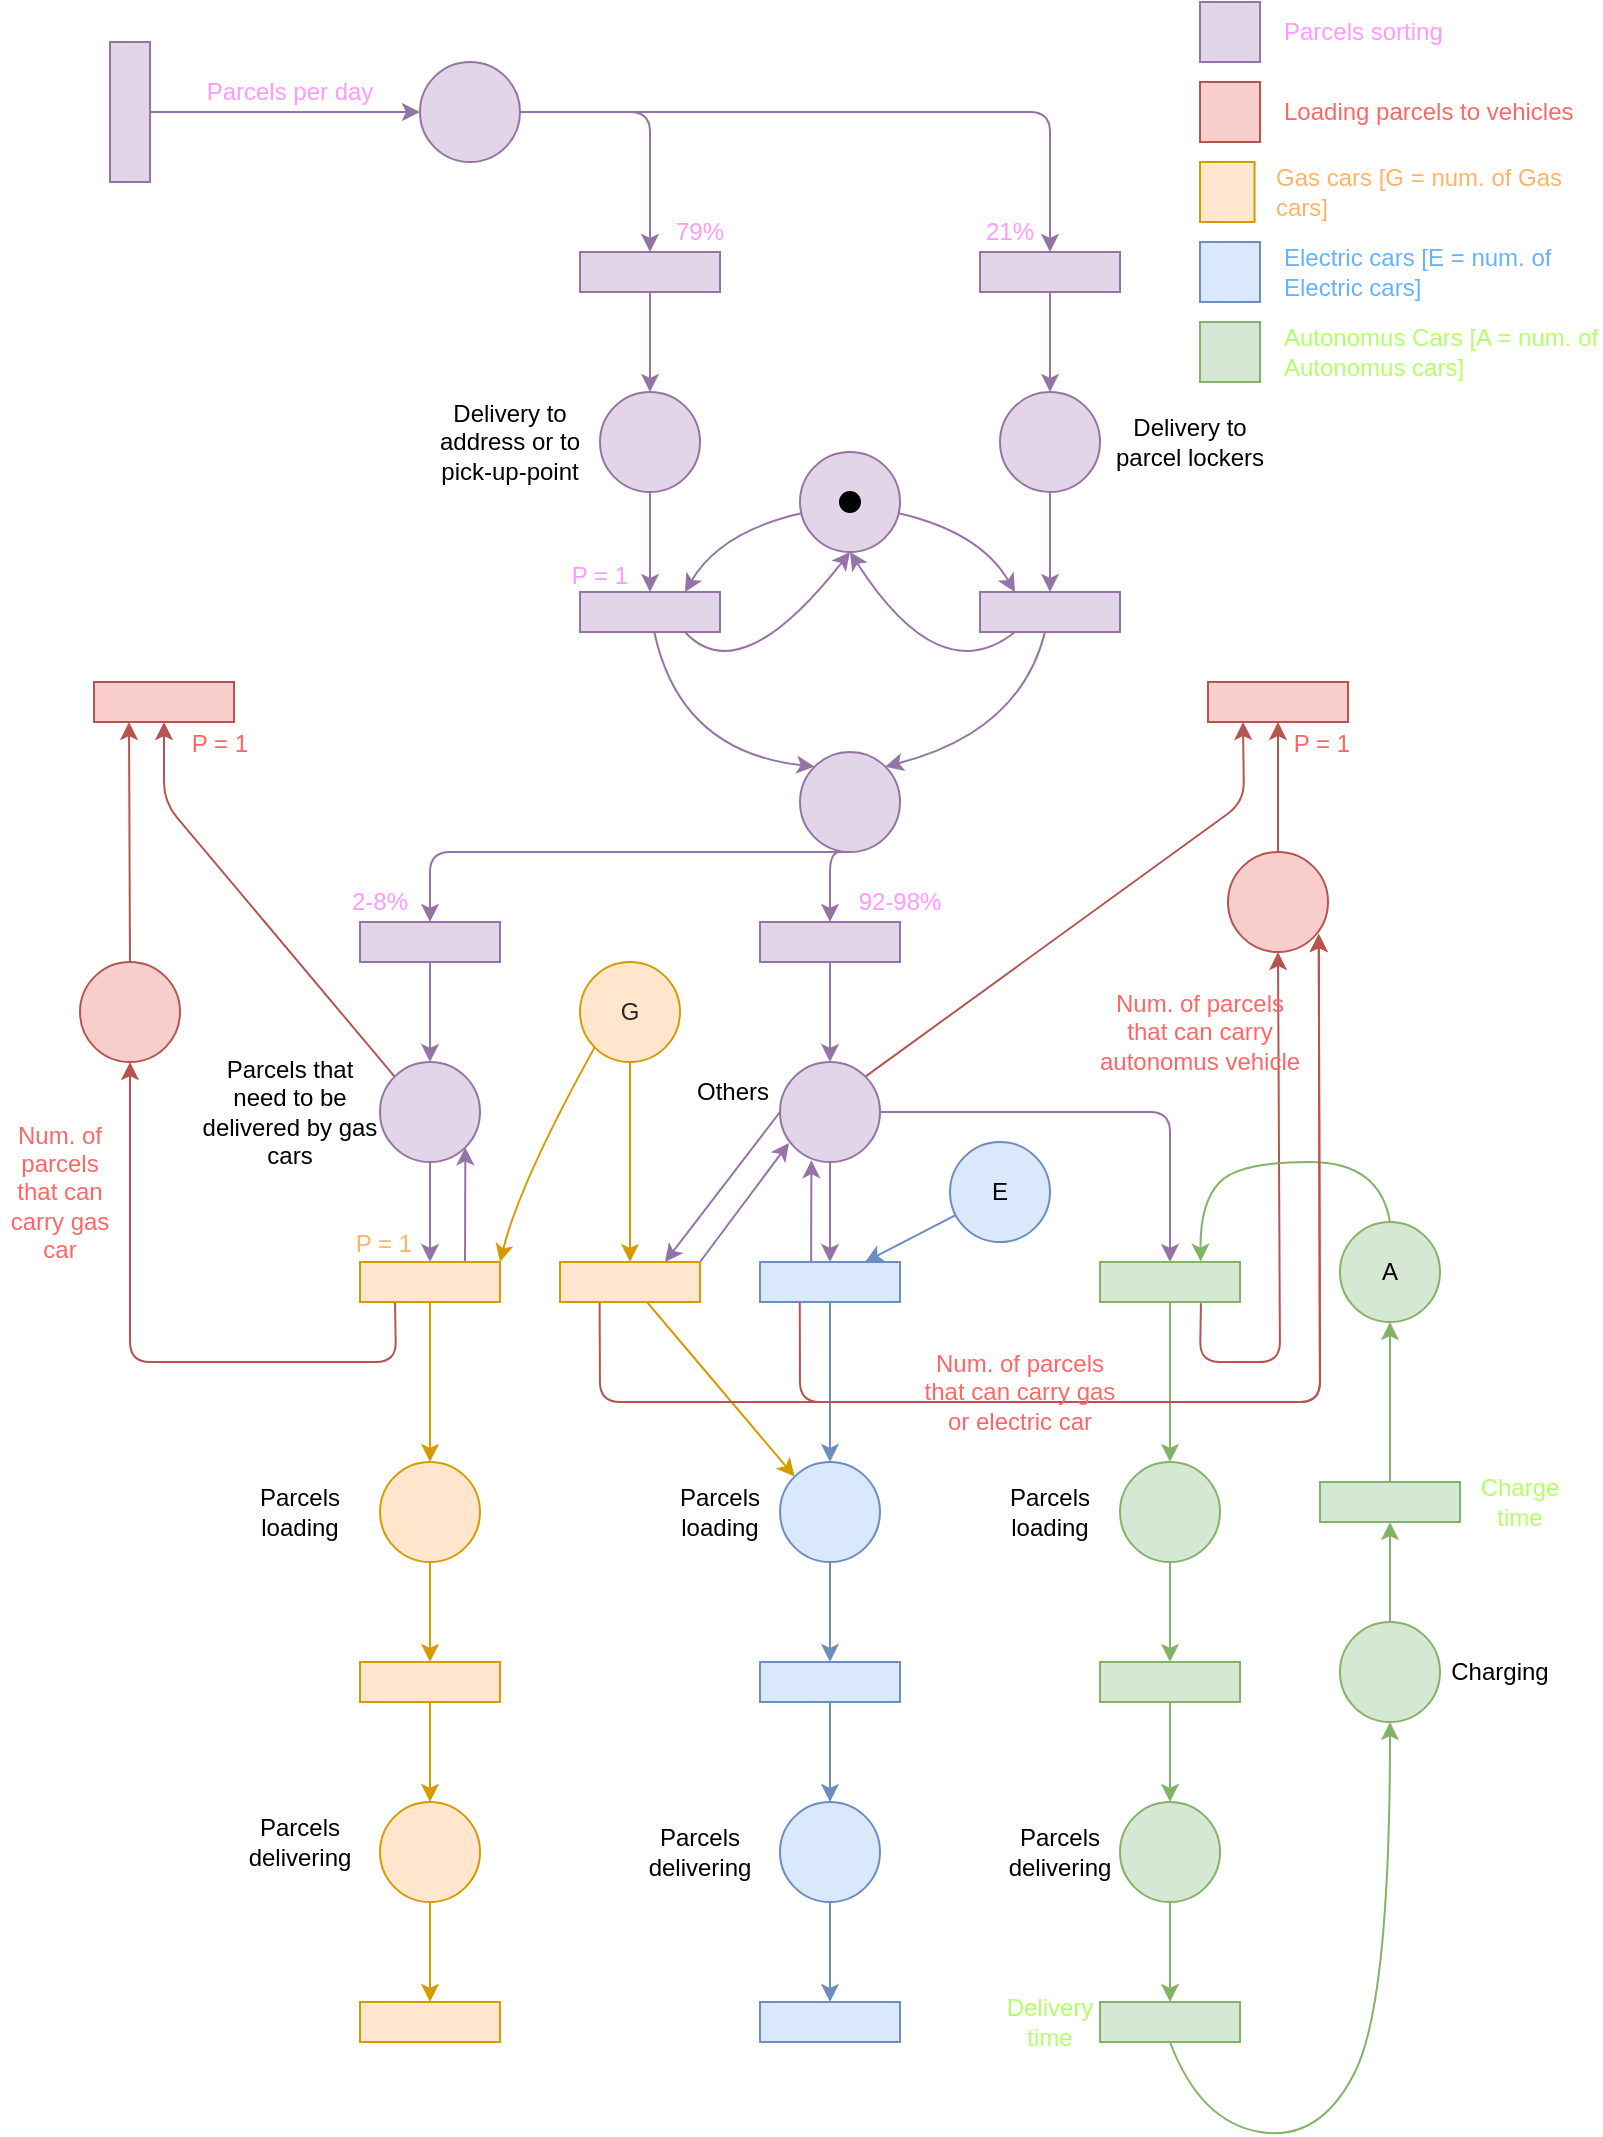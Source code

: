 <mxfile>
    <diagram id="kRcVGqerHsZNZzO8CD4L" name="Page-1">
        <mxGraphModel dx="777" dy="461" grid="1" gridSize="10" guides="1" tooltips="1" connect="1" arrows="1" fold="1" page="1" pageScale="1" pageWidth="827" pageHeight="1169" math="0" shadow="0">
            <root>
                <mxCell id="0"/>
                <mxCell id="1" parent="0"/>
                <mxCell id="9" style="edgeStyle=none;html=1;entryX=0.5;entryY=1;entryDx=0;entryDy=0;strokeColor=#9673a6;fillColor=#e1d5e7;" edge="1" parent="1" source="2" target="5">
                    <mxGeometry relative="1" as="geometry">
                        <Array as="points">
                            <mxPoint x="345" y="75"/>
                        </Array>
                    </mxGeometry>
                </mxCell>
                <mxCell id="10" style="edgeStyle=none;html=1;entryX=0.5;entryY=1;entryDx=0;entryDy=0;strokeColor=#9673a6;fillColor=#e1d5e7;" edge="1" parent="1" source="2" target="6">
                    <mxGeometry relative="1" as="geometry">
                        <Array as="points">
                            <mxPoint x="545" y="75"/>
                        </Array>
                    </mxGeometry>
                </mxCell>
                <mxCell id="2" value="" style="ellipse;whiteSpace=wrap;html=1;aspect=fixed;strokeColor=#9673a6;fillColor=#e1d5e7;" vertex="1" parent="1">
                    <mxGeometry x="230" y="50" width="50" height="50" as="geometry"/>
                </mxCell>
                <mxCell id="4" style="edgeStyle=none;html=1;entryX=0;entryY=0.5;entryDx=0;entryDy=0;strokeColor=#9673a6;fillColor=#e1d5e7;" edge="1" parent="1" source="3" target="2">
                    <mxGeometry relative="1" as="geometry"/>
                </mxCell>
                <mxCell id="3" value="" style="rounded=0;whiteSpace=wrap;html=1;rotation=90;strokeColor=#9673a6;fillColor=#e1d5e7;" vertex="1" parent="1">
                    <mxGeometry x="50" y="65" width="70" height="20" as="geometry"/>
                </mxCell>
                <mxCell id="13" style="edgeStyle=none;html=1;entryX=0.5;entryY=0;entryDx=0;entryDy=0;strokeColor=#9673a6;fillColor=#e1d5e7;" edge="1" parent="1" source="5" target="11">
                    <mxGeometry relative="1" as="geometry"/>
                </mxCell>
                <mxCell id="5" value="" style="rounded=0;whiteSpace=wrap;html=1;rotation=-180;strokeColor=#9673a6;fillColor=#e1d5e7;" vertex="1" parent="1">
                    <mxGeometry x="310" y="145" width="70" height="20" as="geometry"/>
                </mxCell>
                <mxCell id="14" style="edgeStyle=none;html=1;entryX=0.5;entryY=0;entryDx=0;entryDy=0;strokeColor=#9673a6;fillColor=#e1d5e7;" edge="1" parent="1" source="6" target="12">
                    <mxGeometry relative="1" as="geometry"/>
                </mxCell>
                <mxCell id="6" value="" style="rounded=0;whiteSpace=wrap;html=1;rotation=-180;strokeColor=#9673a6;fillColor=#e1d5e7;" vertex="1" parent="1">
                    <mxGeometry x="510" y="145" width="70" height="20" as="geometry"/>
                </mxCell>
                <mxCell id="17" style="edgeStyle=none;html=1;entryX=0.5;entryY=1;entryDx=0;entryDy=0;strokeColor=#9673a6;fillColor=#e1d5e7;" edge="1" parent="1" source="11" target="15">
                    <mxGeometry relative="1" as="geometry"/>
                </mxCell>
                <mxCell id="11" value="" style="ellipse;whiteSpace=wrap;html=1;aspect=fixed;strokeColor=#9673a6;fillColor=#e1d5e7;" vertex="1" parent="1">
                    <mxGeometry x="320" y="215" width="50" height="50" as="geometry"/>
                </mxCell>
                <mxCell id="18" style="edgeStyle=none;html=1;entryX=0.5;entryY=1;entryDx=0;entryDy=0;strokeColor=#9673a6;fillColor=#e1d5e7;" edge="1" parent="1" source="12" target="16">
                    <mxGeometry relative="1" as="geometry"/>
                </mxCell>
                <mxCell id="12" value="" style="ellipse;whiteSpace=wrap;html=1;aspect=fixed;strokeColor=#9673a6;fillColor=#e1d5e7;" vertex="1" parent="1">
                    <mxGeometry x="520" y="215" width="50" height="50" as="geometry"/>
                </mxCell>
                <mxCell id="22" style="edgeStyle=none;html=1;exitX=0.25;exitY=0;exitDx=0;exitDy=0;entryX=0.5;entryY=1;entryDx=0;entryDy=0;strokeColor=#9673a6;curved=1;fillColor=#e1d5e7;" edge="1" parent="1" source="15" target="19">
                    <mxGeometry relative="1" as="geometry">
                        <Array as="points">
                            <mxPoint x="390" y="365"/>
                        </Array>
                    </mxGeometry>
                </mxCell>
                <mxCell id="27" style="edgeStyle=none;html=1;entryX=0;entryY=0;entryDx=0;entryDy=0;strokeColor=#9673a6;curved=1;fillColor=#e1d5e7;" edge="1" parent="1" source="15" target="25">
                    <mxGeometry relative="1" as="geometry">
                        <Array as="points">
                            <mxPoint x="360" y="395"/>
                        </Array>
                    </mxGeometry>
                </mxCell>
                <mxCell id="15" value="" style="rounded=0;whiteSpace=wrap;html=1;rotation=-180;strokeColor=#9673a6;fillColor=#e1d5e7;" vertex="1" parent="1">
                    <mxGeometry x="310" y="315" width="70" height="20" as="geometry"/>
                </mxCell>
                <mxCell id="23" style="edgeStyle=none;html=1;exitX=0.75;exitY=0;exitDx=0;exitDy=0;entryX=0.5;entryY=1;entryDx=0;entryDy=0;strokeColor=#9673a6;curved=1;fillColor=#e1d5e7;" edge="1" parent="1" source="16" target="19">
                    <mxGeometry relative="1" as="geometry">
                        <Array as="points">
                            <mxPoint x="490" y="365"/>
                        </Array>
                    </mxGeometry>
                </mxCell>
                <mxCell id="26" style="edgeStyle=none;html=1;entryX=1;entryY=0;entryDx=0;entryDy=0;strokeColor=#9673a6;curved=1;fillColor=#e1d5e7;" edge="1" parent="1" source="16" target="25">
                    <mxGeometry relative="1" as="geometry">
                        <Array as="points">
                            <mxPoint x="530" y="385"/>
                        </Array>
                    </mxGeometry>
                </mxCell>
                <mxCell id="16" value="" style="rounded=0;whiteSpace=wrap;html=1;rotation=-180;strokeColor=#9673a6;fillColor=#e1d5e7;" vertex="1" parent="1">
                    <mxGeometry x="510" y="315" width="70" height="20" as="geometry"/>
                </mxCell>
                <mxCell id="20" style="edgeStyle=none;html=1;entryX=0.25;entryY=1;entryDx=0;entryDy=0;strokeColor=#9673a6;curved=1;fillColor=#e1d5e7;" edge="1" parent="1" source="19" target="15">
                    <mxGeometry relative="1" as="geometry">
                        <Array as="points">
                            <mxPoint x="380" y="285"/>
                        </Array>
                    </mxGeometry>
                </mxCell>
                <mxCell id="21" style="edgeStyle=none;html=1;entryX=0.75;entryY=1;entryDx=0;entryDy=0;strokeColor=#9673a6;curved=1;fillColor=#e1d5e7;" edge="1" parent="1" source="19" target="16">
                    <mxGeometry relative="1" as="geometry">
                        <Array as="points">
                            <mxPoint x="510" y="285"/>
                        </Array>
                    </mxGeometry>
                </mxCell>
                <mxCell id="19" value="" style="ellipse;whiteSpace=wrap;html=1;aspect=fixed;strokeColor=#9673a6;fillColor=#e1d5e7;" vertex="1" parent="1">
                    <mxGeometry x="420" y="245" width="50" height="50" as="geometry"/>
                </mxCell>
                <mxCell id="34" style="edgeStyle=none;html=1;entryX=0.5;entryY=0;entryDx=0;entryDy=0;strokeColor=#9673a6;fillColor=#e1d5e7;" edge="1" parent="1" source="24" target="32">
                    <mxGeometry relative="1" as="geometry"/>
                </mxCell>
                <mxCell id="24" value="" style="rounded=0;whiteSpace=wrap;html=1;rotation=-180;strokeColor=#9673a6;fillColor=#e1d5e7;" vertex="1" parent="1">
                    <mxGeometry x="200" y="480" width="70" height="20" as="geometry"/>
                </mxCell>
                <mxCell id="30" style="edgeStyle=none;html=1;entryX=0.5;entryY=1;entryDx=0;entryDy=0;strokeColor=#9673a6;exitX=0.5;exitY=1;exitDx=0;exitDy=0;fillColor=#e1d5e7;" edge="1" parent="1" source="25" target="24">
                    <mxGeometry relative="1" as="geometry">
                        <mxPoint x="313.458" y="432.686" as="sourcePoint"/>
                        <Array as="points">
                            <mxPoint x="235" y="445"/>
                        </Array>
                    </mxGeometry>
                </mxCell>
                <mxCell id="31" style="edgeStyle=none;html=1;entryX=0.5;entryY=1;entryDx=0;entryDy=0;strokeColor=#9673a6;rounded=1;exitX=0.5;exitY=1;exitDx=0;exitDy=0;fillColor=#e1d5e7;" edge="1" parent="1" source="25" target="29">
                    <mxGeometry relative="1" as="geometry">
                        <mxPoint x="356.542" y="432.686" as="sourcePoint"/>
                        <Array as="points">
                            <mxPoint x="435" y="445"/>
                        </Array>
                    </mxGeometry>
                </mxCell>
                <mxCell id="96" style="edgeStyle=none;html=1;entryX=0.5;entryY=1;entryDx=0;entryDy=0;strokeColor=#b85450;fillColor=#f8cecc;rounded=1;exitX=0;exitY=0;exitDx=0;exitDy=0;" edge="1" parent="1" source="32" target="94">
                    <mxGeometry relative="1" as="geometry">
                        <Array as="points">
                            <mxPoint x="102" y="420"/>
                        </Array>
                    </mxGeometry>
                </mxCell>
                <mxCell id="127" style="edgeStyle=none;rounded=1;html=1;entryX=0.75;entryY=0;entryDx=0;entryDy=0;strokeColor=#b85450;fontColor=#0b0a0a;fillColor=#f8cecc;exitX=1;exitY=0;exitDx=0;exitDy=0;" edge="1" parent="1" source="33" target="126">
                    <mxGeometry relative="1" as="geometry">
                        <Array as="points">
                            <mxPoint x="642" y="420"/>
                        </Array>
                    </mxGeometry>
                </mxCell>
                <mxCell id="25" value="" style="ellipse;whiteSpace=wrap;html=1;aspect=fixed;strokeColor=#9673a6;fillColor=#e1d5e7;" vertex="1" parent="1">
                    <mxGeometry x="420" y="395" width="50" height="50" as="geometry"/>
                </mxCell>
                <mxCell id="35" style="edgeStyle=none;html=1;entryX=0.5;entryY=0;entryDx=0;entryDy=0;strokeColor=#9673a6;fillColor=#e1d5e7;" edge="1" parent="1" source="29" target="33">
                    <mxGeometry relative="1" as="geometry"/>
                </mxCell>
                <mxCell id="29" value="" style="rounded=0;whiteSpace=wrap;html=1;rotation=-180;strokeColor=#9673a6;fillColor=#e1d5e7;" vertex="1" parent="1">
                    <mxGeometry x="400" y="480" width="70" height="20" as="geometry"/>
                </mxCell>
                <mxCell id="39" style="edgeStyle=none;curved=1;html=1;entryX=0.5;entryY=1;entryDx=0;entryDy=0;strokeColor=#9673a6;fillColor=#e1d5e7;" edge="1" parent="1" source="32" target="36">
                    <mxGeometry relative="1" as="geometry"/>
                </mxCell>
                <mxCell id="32" value="" style="ellipse;whiteSpace=wrap;html=1;aspect=fixed;strokeColor=#9673a6;fillColor=#e1d5e7;" vertex="1" parent="1">
                    <mxGeometry x="210" y="550" width="50" height="50" as="geometry"/>
                </mxCell>
                <mxCell id="40" style="edgeStyle=none;curved=1;html=1;entryX=0.5;entryY=1;entryDx=0;entryDy=0;strokeColor=#9673a6;fillColor=#e1d5e7;" edge="1" parent="1" source="33" target="37">
                    <mxGeometry relative="1" as="geometry"/>
                </mxCell>
                <mxCell id="41" style="edgeStyle=none;html=1;entryX=0.5;entryY=1;entryDx=0;entryDy=0;strokeColor=#9673a6;rounded=1;fillColor=#e1d5e7;" edge="1" parent="1" source="33" target="38">
                    <mxGeometry relative="1" as="geometry">
                        <Array as="points">
                            <mxPoint x="605" y="575"/>
                        </Array>
                    </mxGeometry>
                </mxCell>
                <mxCell id="86" style="edgeStyle=none;curved=1;html=1;entryX=0.25;entryY=1;entryDx=0;entryDy=0;strokeColor=#9673a6;fillColor=#e1d5e7;exitX=0;exitY=0.5;exitDx=0;exitDy=0;" edge="1" parent="1" source="33" target="85">
                    <mxGeometry relative="1" as="geometry"/>
                </mxCell>
                <mxCell id="33" value="" style="ellipse;whiteSpace=wrap;html=1;aspect=fixed;strokeColor=#9673a6;fillColor=#e1d5e7;" vertex="1" parent="1">
                    <mxGeometry x="410" y="550" width="50" height="50" as="geometry"/>
                </mxCell>
                <mxCell id="43" style="edgeStyle=none;rounded=1;html=1;entryX=0.5;entryY=0;entryDx=0;entryDy=0;strokeColor=#d79b00;fillColor=#ffe6cc;" edge="1" parent="1" source="36" target="42">
                    <mxGeometry relative="1" as="geometry"/>
                </mxCell>
                <mxCell id="100" style="edgeStyle=none;html=1;entryX=0.5;entryY=1;entryDx=0;entryDy=0;strokeColor=#b85450;rounded=1;exitX=0.75;exitY=0;exitDx=0;exitDy=0;fillColor=#f8cecc;" edge="1" parent="1" source="36" target="131">
                    <mxGeometry relative="1" as="geometry">
                        <mxPoint x="85" y="640" as="targetPoint"/>
                        <Array as="points">
                            <mxPoint x="218" y="700"/>
                            <mxPoint x="85" y="700"/>
                        </Array>
                    </mxGeometry>
                </mxCell>
                <mxCell id="160" style="edgeStyle=none;curved=1;html=1;exitX=0.25;exitY=1;exitDx=0;exitDy=0;entryX=1;entryY=1;entryDx=0;entryDy=0;strokeColor=#9673a6;fontColor=#66B2FF;fillColor=#e1d5e7;" edge="1" parent="1" source="36" target="32">
                    <mxGeometry relative="1" as="geometry"/>
                </mxCell>
                <mxCell id="36" value="" style="rounded=0;whiteSpace=wrap;html=1;rotation=-180;strokeColor=#d79b00;fillColor=#ffe6cc;" vertex="1" parent="1">
                    <mxGeometry x="200" y="650" width="70" height="20" as="geometry"/>
                </mxCell>
                <mxCell id="58" style="edgeStyle=none;rounded=1;html=1;entryX=0.5;entryY=0;entryDx=0;entryDy=0;strokeColor=#6c8ebf;fillColor=#dae8fc;" edge="1" parent="1" source="37" target="44">
                    <mxGeometry relative="1" as="geometry"/>
                </mxCell>
                <mxCell id="102" style="edgeStyle=none;rounded=1;html=1;exitX=0.716;exitY=-0.009;exitDx=0;exitDy=0;entryX=0.908;entryY=0.82;entryDx=0;entryDy=0;strokeColor=#b85450;exitPerimeter=0;fillColor=#f8cecc;entryPerimeter=0;" edge="1" parent="1" source="37" target="134">
                    <mxGeometry relative="1" as="geometry">
                        <mxPoint x="85" y="640" as="targetPoint"/>
                        <Array as="points">
                            <mxPoint x="420" y="720"/>
                            <mxPoint x="680" y="720"/>
                        </Array>
                    </mxGeometry>
                </mxCell>
                <mxCell id="162" style="edgeStyle=none;curved=1;html=1;exitX=0.635;exitY=0.978;exitDx=0;exitDy=0;entryX=0.314;entryY=0.982;entryDx=0;entryDy=0;entryPerimeter=0;strokeColor=#9673a6;fontColor=#66B2FF;fillColor=#e1d5e7;exitPerimeter=0;" edge="1" parent="1" source="37" target="33">
                    <mxGeometry relative="1" as="geometry"/>
                </mxCell>
                <mxCell id="37" value="" style="rounded=0;whiteSpace=wrap;html=1;rotation=-180;strokeColor=#6c8ebf;fillColor=#dae8fc;" vertex="1" parent="1">
                    <mxGeometry x="400" y="650" width="70" height="20" as="geometry"/>
                </mxCell>
                <mxCell id="62" style="edgeStyle=none;rounded=1;html=1;entryX=0.5;entryY=0;entryDx=0;entryDy=0;strokeColor=#82b366;fillColor=#d5e8d4;" edge="1" parent="1" source="38" target="45">
                    <mxGeometry relative="1" as="geometry"/>
                </mxCell>
                <mxCell id="128" style="edgeStyle=none;rounded=1;html=1;exitX=0.279;exitY=-0.029;exitDx=0;exitDy=0;entryX=0.5;entryY=1;entryDx=0;entryDy=0;strokeColor=#b85450;fontColor=#0b0a0a;exitPerimeter=0;fillColor=#f8cecc;" edge="1" parent="1" source="38" target="134">
                    <mxGeometry relative="1" as="geometry">
                        <mxPoint x="661" y="535" as="targetPoint"/>
                        <Array as="points">
                            <mxPoint x="620" y="700"/>
                            <mxPoint x="660" y="700"/>
                        </Array>
                    </mxGeometry>
                </mxCell>
                <mxCell id="38" value="" style="rounded=0;whiteSpace=wrap;html=1;rotation=-180;strokeColor=#82b366;fillColor=#d5e8d4;" vertex="1" parent="1">
                    <mxGeometry x="570" y="650" width="70" height="20" as="geometry"/>
                </mxCell>
                <mxCell id="55" style="edgeStyle=none;rounded=1;html=1;entryX=0.5;entryY=1;entryDx=0;entryDy=0;strokeColor=#d79b00;fillColor=#ffe6cc;" edge="1" parent="1" source="42" target="46">
                    <mxGeometry relative="1" as="geometry"/>
                </mxCell>
                <mxCell id="42" value="" style="ellipse;whiteSpace=wrap;html=1;aspect=fixed;strokeColor=#d79b00;fillColor=#ffe6cc;" vertex="1" parent="1">
                    <mxGeometry x="210" y="750" width="50" height="50" as="geometry"/>
                </mxCell>
                <mxCell id="59" style="edgeStyle=none;rounded=1;html=1;entryX=0.5;entryY=1;entryDx=0;entryDy=0;strokeColor=#6c8ebf;fillColor=#dae8fc;" edge="1" parent="1" source="44" target="47">
                    <mxGeometry relative="1" as="geometry"/>
                </mxCell>
                <mxCell id="44" value="" style="ellipse;whiteSpace=wrap;html=1;aspect=fixed;strokeColor=#6c8ebf;fillColor=#dae8fc;" vertex="1" parent="1">
                    <mxGeometry x="410" y="750" width="50" height="50" as="geometry"/>
                </mxCell>
                <mxCell id="63" style="edgeStyle=none;rounded=1;html=1;entryX=0.5;entryY=1;entryDx=0;entryDy=0;strokeColor=#82b366;fillColor=#d5e8d4;" edge="1" parent="1" source="45" target="48">
                    <mxGeometry relative="1" as="geometry"/>
                </mxCell>
                <mxCell id="45" value="" style="ellipse;whiteSpace=wrap;html=1;aspect=fixed;strokeColor=#82b366;fillColor=#d5e8d4;" vertex="1" parent="1">
                    <mxGeometry x="580" y="750" width="50" height="50" as="geometry"/>
                </mxCell>
                <mxCell id="56" style="edgeStyle=none;rounded=1;html=1;entryX=0.5;entryY=0;entryDx=0;entryDy=0;strokeColor=#d79b00;fillColor=#ffe6cc;" edge="1" parent="1" source="46" target="49">
                    <mxGeometry relative="1" as="geometry"/>
                </mxCell>
                <mxCell id="46" value="" style="rounded=0;whiteSpace=wrap;html=1;rotation=-180;strokeColor=#d79b00;fillColor=#ffe6cc;" vertex="1" parent="1">
                    <mxGeometry x="200" y="850" width="70" height="20" as="geometry"/>
                </mxCell>
                <mxCell id="60" style="edgeStyle=none;rounded=1;html=1;entryX=0.5;entryY=0;entryDx=0;entryDy=0;strokeColor=#6c8ebf;fillColor=#dae8fc;" edge="1" parent="1" source="47" target="50">
                    <mxGeometry relative="1" as="geometry"/>
                </mxCell>
                <mxCell id="47" value="" style="rounded=0;whiteSpace=wrap;html=1;rotation=-180;strokeColor=#6c8ebf;fillColor=#dae8fc;" vertex="1" parent="1">
                    <mxGeometry x="400" y="850" width="70" height="20" as="geometry"/>
                </mxCell>
                <mxCell id="64" style="edgeStyle=none;rounded=1;html=1;entryX=0.5;entryY=0;entryDx=0;entryDy=0;strokeColor=#82b366;fillColor=#d5e8d4;" edge="1" parent="1" source="48" target="51">
                    <mxGeometry relative="1" as="geometry"/>
                </mxCell>
                <mxCell id="48" value="" style="rounded=0;whiteSpace=wrap;html=1;rotation=-180;strokeColor=#82b366;fillColor=#d5e8d4;" vertex="1" parent="1">
                    <mxGeometry x="570" y="850" width="70" height="20" as="geometry"/>
                </mxCell>
                <mxCell id="57" style="edgeStyle=none;rounded=1;html=1;entryX=0.5;entryY=1;entryDx=0;entryDy=0;strokeColor=#d79b00;fillColor=#ffe6cc;" edge="1" parent="1" source="49" target="52">
                    <mxGeometry relative="1" as="geometry"/>
                </mxCell>
                <mxCell id="49" value="" style="ellipse;whiteSpace=wrap;html=1;aspect=fixed;strokeColor=#d79b00;fillColor=#ffe6cc;" vertex="1" parent="1">
                    <mxGeometry x="210" y="920" width="50" height="50" as="geometry"/>
                </mxCell>
                <mxCell id="61" style="edgeStyle=none;rounded=1;html=1;entryX=0.5;entryY=1;entryDx=0;entryDy=0;strokeColor=#6c8ebf;fillColor=#dae8fc;" edge="1" parent="1" source="50" target="53">
                    <mxGeometry relative="1" as="geometry"/>
                </mxCell>
                <mxCell id="50" value="" style="ellipse;whiteSpace=wrap;html=1;aspect=fixed;strokeColor=#6c8ebf;fillColor=#dae8fc;" vertex="1" parent="1">
                    <mxGeometry x="410" y="920" width="50" height="50" as="geometry"/>
                </mxCell>
                <mxCell id="65" style="edgeStyle=none;rounded=1;html=1;entryX=0.5;entryY=1;entryDx=0;entryDy=0;strokeColor=#82b366;fillColor=#d5e8d4;" edge="1" parent="1" source="51" target="54">
                    <mxGeometry relative="1" as="geometry"/>
                </mxCell>
                <mxCell id="51" value="" style="ellipse;whiteSpace=wrap;html=1;aspect=fixed;strokeColor=#82b366;fillColor=#d5e8d4;" vertex="1" parent="1">
                    <mxGeometry x="580" y="920" width="50" height="50" as="geometry"/>
                </mxCell>
                <mxCell id="52" value="" style="rounded=0;whiteSpace=wrap;html=1;rotation=-180;strokeColor=#d79b00;fillColor=#ffe6cc;" vertex="1" parent="1">
                    <mxGeometry x="200" y="1020" width="70" height="20" as="geometry"/>
                </mxCell>
                <mxCell id="53" value="" style="rounded=0;whiteSpace=wrap;html=1;rotation=-180;strokeColor=#6c8ebf;fillColor=#dae8fc;" vertex="1" parent="1">
                    <mxGeometry x="400" y="1020" width="70" height="20" as="geometry"/>
                </mxCell>
                <mxCell id="67" style="edgeStyle=none;html=1;exitX=0.5;exitY=0;exitDx=0;exitDy=0;entryX=0.5;entryY=1;entryDx=0;entryDy=0;strokeColor=#82b366;curved=1;fillColor=#d5e8d4;" edge="1" parent="1" source="54" target="68">
                    <mxGeometry relative="1" as="geometry">
                        <mxPoint x="715" y="955" as="targetPoint"/>
                        <Array as="points">
                            <mxPoint x="620" y="1080"/>
                            <mxPoint x="680" y="1090"/>
                            <mxPoint x="715" y="1020"/>
                        </Array>
                    </mxGeometry>
                </mxCell>
                <mxCell id="54" value="" style="rounded=0;whiteSpace=wrap;html=1;rotation=-180;strokeColor=#82b366;fillColor=#d5e8d4;" vertex="1" parent="1">
                    <mxGeometry x="570" y="1020" width="70" height="20" as="geometry"/>
                </mxCell>
                <mxCell id="72" style="edgeStyle=none;curved=1;html=1;entryX=0.5;entryY=0;entryDx=0;entryDy=0;strokeColor=#82b366;fillColor=#d5e8d4;" edge="1" parent="1" source="68" target="71">
                    <mxGeometry relative="1" as="geometry"/>
                </mxCell>
                <mxCell id="68" value="" style="ellipse;whiteSpace=wrap;html=1;aspect=fixed;strokeColor=#82b366;fillColor=#d5e8d4;" vertex="1" parent="1">
                    <mxGeometry x="690" y="830" width="50" height="50" as="geometry"/>
                </mxCell>
                <mxCell id="91" style="edgeStyle=none;rounded=1;html=1;entryX=0.5;entryY=1;entryDx=0;entryDy=0;strokeColor=#82b366;fillColor=#d5e8d4;" edge="1" parent="1" source="71" target="75">
                    <mxGeometry relative="1" as="geometry"/>
                </mxCell>
                <mxCell id="71" value="" style="rounded=0;whiteSpace=wrap;html=1;rotation=-180;strokeColor=#82b366;fillColor=#d5e8d4;" vertex="1" parent="1">
                    <mxGeometry x="680" y="760" width="70" height="20" as="geometry"/>
                </mxCell>
                <mxCell id="76" style="edgeStyle=none;curved=1;html=1;entryX=0;entryY=1;entryDx=0;entryDy=0;strokeColor=#d79b00;exitX=0;exitY=1;exitDx=0;exitDy=0;fillColor=#ffe6cc;" edge="1" parent="1" source="73" target="36">
                    <mxGeometry relative="1" as="geometry">
                        <Array as="points">
                            <mxPoint x="280" y="610"/>
                        </Array>
                    </mxGeometry>
                </mxCell>
                <mxCell id="82" style="edgeStyle=none;curved=1;html=1;entryX=0.5;entryY=1;entryDx=0;entryDy=0;strokeColor=#d79b00;fillColor=#ffe6cc;" edge="1" parent="1" source="73" target="85">
                    <mxGeometry relative="1" as="geometry">
                        <mxPoint x="335" y="600" as="targetPoint"/>
                    </mxGeometry>
                </mxCell>
                <mxCell id="73" value="&lt;font color=&quot;#292828&quot;&gt;G&lt;/font&gt;" style="ellipse;whiteSpace=wrap;html=1;aspect=fixed;strokeColor=#d79b00;fillColor=#ffe6cc;" vertex="1" parent="1">
                    <mxGeometry x="310" y="500" width="50" height="50" as="geometry"/>
                </mxCell>
                <mxCell id="88" style="edgeStyle=none;curved=1;html=1;entryX=0.25;entryY=1;entryDx=0;entryDy=0;strokeColor=#6c8ebf;fillColor=#dae8fc;" edge="1" parent="1" source="74" target="37">
                    <mxGeometry relative="1" as="geometry"/>
                </mxCell>
                <mxCell id="74" value="&lt;font color=&quot;#000000&quot;&gt;E&lt;/font&gt;" style="ellipse;whiteSpace=wrap;html=1;aspect=fixed;strokeColor=#6c8ebf;fillColor=#dae8fc;" vertex="1" parent="1">
                    <mxGeometry x="495" y="590" width="50" height="50" as="geometry"/>
                </mxCell>
                <mxCell id="90" style="edgeStyle=none;html=1;strokeColor=#82b366;entryX=0.281;entryY=1.009;entryDx=0;entryDy=0;exitX=0.5;exitY=0;exitDx=0;exitDy=0;entryPerimeter=0;curved=1;fillColor=#d5e8d4;" edge="1" parent="1" source="75" target="38">
                    <mxGeometry relative="1" as="geometry">
                        <mxPoint x="715" y="630" as="targetPoint"/>
                        <Array as="points">
                            <mxPoint x="710" y="600"/>
                            <mxPoint x="640" y="600"/>
                            <mxPoint x="620" y="620"/>
                        </Array>
                    </mxGeometry>
                </mxCell>
                <mxCell id="75" value="&lt;font color=&quot;#000000&quot;&gt;A&lt;/font&gt;" style="ellipse;whiteSpace=wrap;html=1;aspect=fixed;strokeColor=#82b366;fillColor=#d5e8d4;" vertex="1" parent="1">
                    <mxGeometry x="690" y="630" width="50" height="50" as="geometry"/>
                </mxCell>
                <mxCell id="87" style="edgeStyle=none;curved=1;html=1;entryX=0;entryY=0;entryDx=0;entryDy=0;strokeColor=#d79b00;fillColor=#ffe6cc;" edge="1" parent="1" source="85" target="44">
                    <mxGeometry relative="1" as="geometry"/>
                </mxCell>
                <mxCell id="101" style="edgeStyle=none;rounded=1;html=1;exitX=0.717;exitY=-0.016;exitDx=0;exitDy=0;entryX=0.907;entryY=0.818;entryDx=0;entryDy=0;strokeColor=#b85450;exitPerimeter=0;fillColor=#f8cecc;entryPerimeter=0;" edge="1" parent="1" source="85" target="134">
                    <mxGeometry relative="1" as="geometry">
                        <mxPoint x="85" y="640" as="targetPoint"/>
                        <Array as="points">
                            <mxPoint x="320" y="720"/>
                            <mxPoint x="680" y="720"/>
                        </Array>
                    </mxGeometry>
                </mxCell>
                <mxCell id="161" style="edgeStyle=none;curved=1;html=1;exitX=0;exitY=1;exitDx=0;exitDy=0;entryX=0.09;entryY=0.809;entryDx=0;entryDy=0;strokeColor=#9673a6;fontColor=#66B2FF;fillColor=#e1d5e7;entryPerimeter=0;" edge="1" parent="1" source="85" target="33">
                    <mxGeometry relative="1" as="geometry"/>
                </mxCell>
                <mxCell id="85" value="" style="rounded=0;whiteSpace=wrap;html=1;rotation=-180;strokeColor=#d79b00;fillColor=#ffe6cc;" vertex="1" parent="1">
                    <mxGeometry x="300" y="650" width="70" height="20" as="geometry"/>
                </mxCell>
                <mxCell id="138" style="edgeStyle=none;rounded=1;html=1;entryX=0.25;entryY=1;entryDx=0;entryDy=0;strokeColor=#b85450;fontColor=#0b0a0a;fillColor=#f8cecc;exitX=0.5;exitY=0;exitDx=0;exitDy=0;" edge="1" parent="1" source="131" target="94">
                    <mxGeometry relative="1" as="geometry">
                        <mxPoint x="85" y="465" as="sourcePoint"/>
                    </mxGeometry>
                </mxCell>
                <mxCell id="94" value="" style="rounded=0;whiteSpace=wrap;html=1;rotation=0;strokeColor=#b85450;fillColor=#f8cecc;" vertex="1" parent="1">
                    <mxGeometry x="67" y="360" width="70" height="20" as="geometry"/>
                </mxCell>
                <mxCell id="110" value="" style="group" vertex="1" connectable="0" parent="1">
                    <mxGeometry x="620" y="20" width="200" height="30" as="geometry"/>
                </mxCell>
                <mxCell id="103" value="" style="rounded=0;whiteSpace=wrap;html=1;strokeColor=#9673a6;fillColor=#e1d5e7;" vertex="1" parent="110">
                    <mxGeometry width="30" height="30" as="geometry"/>
                </mxCell>
                <mxCell id="107" value="&lt;font color=&quot;#ff99ff&quot;&gt;Parcels sorting&lt;/font&gt;" style="text;html=1;strokeColor=none;fillColor=none;align=left;verticalAlign=middle;whiteSpace=wrap;rounded=0;" vertex="1" parent="110">
                    <mxGeometry x="40" width="160" height="30" as="geometry"/>
                </mxCell>
                <mxCell id="111" value="" style="group" vertex="1" connectable="0" parent="1">
                    <mxGeometry x="620" y="100" width="200" height="30" as="geometry"/>
                </mxCell>
                <mxCell id="112" value="" style="rounded=0;whiteSpace=wrap;html=1;strokeColor=#d79b00;fillColor=#ffe6cc;" vertex="1" parent="111">
                    <mxGeometry width="27.273" height="30" as="geometry"/>
                </mxCell>
                <mxCell id="113" value="&lt;font color=&quot;#ffb366&quot;&gt;Gas cars [G = num. of Gas cars]&lt;/font&gt;" style="text;html=1;strokeColor=none;fillColor=none;align=left;verticalAlign=middle;whiteSpace=wrap;rounded=0;" vertex="1" parent="111">
                    <mxGeometry x="36.364" width="163.636" height="30" as="geometry"/>
                </mxCell>
                <mxCell id="114" value="" style="group" vertex="1" connectable="0" parent="1">
                    <mxGeometry x="620" y="140" width="200" height="30" as="geometry"/>
                </mxCell>
                <mxCell id="115" value="" style="rounded=0;whiteSpace=wrap;html=1;strokeColor=#6c8ebf;fillColor=#dae8fc;" vertex="1" parent="114">
                    <mxGeometry width="30" height="30" as="geometry"/>
                </mxCell>
                <mxCell id="116" value="&lt;font color=&quot;#66b2ff&quot;&gt;Electric cars [E = num. of Electric cars]&lt;/font&gt;" style="text;html=1;strokeColor=none;fillColor=none;align=left;verticalAlign=middle;whiteSpace=wrap;rounded=0;" vertex="1" parent="114">
                    <mxGeometry x="40" width="160" height="30" as="geometry"/>
                </mxCell>
                <mxCell id="117" value="" style="group" vertex="1" connectable="0" parent="1">
                    <mxGeometry x="620" y="180" width="200" height="30" as="geometry"/>
                </mxCell>
                <mxCell id="118" value="" style="rounded=0;whiteSpace=wrap;html=1;strokeColor=#82b366;fillColor=#d5e8d4;" vertex="1" parent="117">
                    <mxGeometry width="30" height="30" as="geometry"/>
                </mxCell>
                <mxCell id="119" value="&lt;font color=&quot;#b3ff66&quot;&gt;Autonomus Cars [A = num. of Autonomus cars]&lt;/font&gt;" style="text;html=1;strokeColor=none;fillColor=none;align=left;verticalAlign=middle;whiteSpace=wrap;rounded=0;" vertex="1" parent="117">
                    <mxGeometry x="40" width="160" height="30" as="geometry"/>
                </mxCell>
                <mxCell id="120" value="" style="group" vertex="1" connectable="0" parent="1">
                    <mxGeometry x="620" y="60" width="200" height="30" as="geometry"/>
                </mxCell>
                <mxCell id="121" value="" style="rounded=0;whiteSpace=wrap;html=1;strokeColor=#b85450;fillColor=#f8cecc;" vertex="1" parent="120">
                    <mxGeometry width="30" height="30" as="geometry"/>
                </mxCell>
                <mxCell id="122" value="&lt;font color=&quot;#ff6666&quot;&gt;Loading parcels to&amp;nbsp;vehicles&lt;/font&gt;" style="text;html=1;strokeColor=none;fillColor=none;align=left;verticalAlign=middle;whiteSpace=wrap;rounded=0;" vertex="1" parent="120">
                    <mxGeometry x="40" width="160" height="30" as="geometry"/>
                </mxCell>
                <mxCell id="126" value="" style="rounded=0;whiteSpace=wrap;html=1;rotation=-180;strokeColor=#b85450;fillColor=#f8cecc;" vertex="1" parent="1">
                    <mxGeometry x="624" y="360" width="70" height="20" as="geometry"/>
                </mxCell>
                <mxCell id="131" value="" style="ellipse;whiteSpace=wrap;html=1;aspect=fixed;strokeColor=#b85450;fillColor=#f8cecc;" vertex="1" parent="1">
                    <mxGeometry x="60" y="500" width="50" height="50" as="geometry"/>
                </mxCell>
                <mxCell id="139" style="edgeStyle=none;rounded=1;html=1;strokeColor=#b85450;fontColor=#0b0a0a;fillColor=#f8cecc;entryX=0.5;entryY=0;entryDx=0;entryDy=0;" edge="1" parent="1" source="134" target="126">
                    <mxGeometry relative="1" as="geometry">
                        <mxPoint x="660" y="485" as="targetPoint"/>
                    </mxGeometry>
                </mxCell>
                <mxCell id="134" value="" style="ellipse;whiteSpace=wrap;html=1;aspect=fixed;strokeColor=#b85450;fillColor=#f8cecc;" vertex="1" parent="1">
                    <mxGeometry x="634" y="445" width="50" height="50" as="geometry"/>
                </mxCell>
                <mxCell id="143" value="&lt;font color=&quot;#ff99ff&quot;&gt;P = 1&lt;span style=&quot;font-family: monospace; font-size: 0px; text-align: start;&quot;&gt;%3CmxGraphModel%3E%3Croot%3E%3CmxCell%20id%3D%220%22%2F%3E%3CmxCell%20id%3D%221%22%20parent%3D%220%22%2F%3E%3CmxCell%20id%3D%222%22%20value%3D%22%22%20style%3D%22rounded%3D0%3BwhiteSpace%3Dwrap%3Bhtml%3D1%3Brotation%3D-90%3BstrokeColor%3D%23b85450%3BfillColor%3D%23f8cecc%3B%22%20vertex%3D%221%22%20parent%3D%221%22%3E%3CmxGeometry%20x%3D%22550%22%20y%3D%22410%22%20width%3D%2270%22%20height%3D%2220%22%20as%3D%22geometry%22%2F%3E%3C%2FmxCell%3E%3C%2Froot%3E%3C%2FmxGraphModel%3E&lt;/span&gt;&lt;/font&gt;" style="text;html=1;strokeColor=none;fillColor=none;align=center;verticalAlign=middle;whiteSpace=wrap;rounded=0;fontColor=#000000;" vertex="1" parent="1">
                    <mxGeometry x="290" y="292" width="60" height="30" as="geometry"/>
                </mxCell>
                <mxCell id="145" value="&lt;font color=&quot;#ff6666&quot;&gt;P = 1&lt;span style=&quot;font-family: monospace; font-size: 0px; text-align: start;&quot;&gt;%3CmxGraphModel%3E%3Croot%3E%3CmxCell%20id%3D%220%22%2F%3E%3CmxCell%20id%3D%221%22%20parent%3D%220%22%2F%3E%3CmxCell%20id%3D%222%22%20value%3D%22%22%20style%3D%22rounded%3D0%3BwhiteSpace%3Dwrap%3Bhtml%3D1%3Brotation%3D-90%3BstrokeColor%3D%23b85450%3BfillColor%3D%23f8cecc%3B%22%20vertex%3D%221%22%20parent%3D%221%22%3E%3CmxGeometry%20x%3D%22550%22%20y%3D%22410%22%20width%3D%2270%22%20height%3D%2220%22%20as%3D%22geometry%22%2F%3E%3C%2FmxCell%3E%3C%2Froot%3E%3C%2FmxGraphModel%3E&lt;/span&gt;&lt;/font&gt;" style="text;html=1;strokeColor=none;fillColor=none;align=center;verticalAlign=middle;whiteSpace=wrap;rounded=0;fontColor=#000000;" vertex="1" parent="1">
                    <mxGeometry x="651" y="376" width="60" height="30" as="geometry"/>
                </mxCell>
                <mxCell id="146" value="&lt;font color=&quot;#ff99ff&quot;&gt;2-8%&lt;/font&gt;" style="text;html=1;strokeColor=none;fillColor=none;align=center;verticalAlign=middle;whiteSpace=wrap;rounded=0;fontColor=#000000;" vertex="1" parent="1">
                    <mxGeometry x="180" y="455" width="60" height="30" as="geometry"/>
                </mxCell>
                <mxCell id="147" value="&lt;font color=&quot;#ff99ff&quot;&gt;92-98%&lt;/font&gt;" style="text;html=1;strokeColor=none;fillColor=none;align=center;verticalAlign=middle;whiteSpace=wrap;rounded=0;fontColor=#000000;" vertex="1" parent="1">
                    <mxGeometry x="440" y="455" width="60" height="30" as="geometry"/>
                </mxCell>
                <mxCell id="148" value="&lt;font color=&quot;#ff6666&quot;&gt;Num. of parcels that can carry autonomus&amp;nbsp;&lt;/font&gt;&lt;span style=&quot;color: rgb(255, 102, 102); text-align: left;&quot;&gt;vehicle&lt;/span&gt;" style="text;html=1;strokeColor=none;fillColor=none;align=center;verticalAlign=middle;whiteSpace=wrap;rounded=0;fontColor=#000000;" vertex="1" parent="1">
                    <mxGeometry x="590" y="520" width="60" height="30" as="geometry"/>
                </mxCell>
                <mxCell id="149" value="&lt;font color=&quot;#ffb366&quot;&gt;P = 1&lt;span style=&quot;font-family: monospace; font-size: 0px; text-align: start;&quot;&gt;%3CmxGraphModel%3E%3Croot%3E%3CmxCell%20id%3D%220%22%2F%3E%3CmxCell%20id%3D%221%22%20parent%3D%220%22%2F%3E%3CmxCell%20id%3D%222%22%20value%3D%22%22%20style%3D%22rounded%3D0%3BwhiteSpace%3Dwrap%3Bhtml%3D1%3Brotation%3D-90%3BstrokeColor%3D%23b85450%3BfillColor%3D%23f8cecc%3B%22%20vertex%3D%221%22%20parent%3D%221%22%3E%3CmxGeometry%20x%3D%22550%22%20y%3D%22410%22%20width%3D%2270%22%20height%3D%2220%22%20as%3D%22geometry%22%2F%3E%3C%2FmxCell%3E%3C%2Froot%3E%3C%2FmxGraphModel%3E&lt;/span&gt;&lt;/font&gt;" style="text;html=1;strokeColor=none;fillColor=none;align=center;verticalAlign=middle;whiteSpace=wrap;rounded=0;fontColor=#000000;" vertex="1" parent="1">
                    <mxGeometry x="182" y="626" width="60" height="30" as="geometry"/>
                </mxCell>
                <mxCell id="150" value="&lt;font color=&quot;#ff99ff&quot;&gt;79%&lt;/font&gt;" style="text;html=1;strokeColor=none;fillColor=none;align=center;verticalAlign=middle;whiteSpace=wrap;rounded=0;fontColor=#000000;" vertex="1" parent="1">
                    <mxGeometry x="340" y="120" width="60" height="30" as="geometry"/>
                </mxCell>
                <mxCell id="151" value="&lt;font color=&quot;#ff99ff&quot;&gt;21%&lt;/font&gt;" style="text;html=1;strokeColor=none;fillColor=none;align=center;verticalAlign=middle;whiteSpace=wrap;rounded=0;fontColor=#000000;" vertex="1" parent="1">
                    <mxGeometry x="495" y="120" width="60" height="30" as="geometry"/>
                </mxCell>
                <mxCell id="152" value="" style="ellipse;whiteSpace=wrap;html=1;aspect=fixed;fillColor=#000000;strokeColor=#000000;" vertex="1" parent="1">
                    <mxGeometry x="440" y="265" width="10" height="10" as="geometry"/>
                </mxCell>
                <mxCell id="153" value="&lt;font color=&quot;#ff6666&quot;&gt;P = 1&lt;span style=&quot;font-family: monospace; font-size: 0px; text-align: start;&quot;&gt;%3CmxGraphModel%3E%3Croot%3E%3CmxCell%20id%3D%220%22%2F%3E%3CmxCell%20id%3D%221%22%20parent%3D%220%22%2F%3E%3CmxCell%20id%3D%222%22%20value%3D%22%22%20style%3D%22rounded%3D0%3BwhiteSpace%3Dwrap%3Bhtml%3D1%3Brotation%3D-90%3BstrokeColor%3D%23b85450%3BfillColor%3D%23f8cecc%3B%22%20vertex%3D%221%22%20parent%3D%221%22%3E%3CmxGeometry%20x%3D%22550%22%20y%3D%22410%22%20width%3D%2270%22%20height%3D%2220%22%20as%3D%22geometry%22%2F%3E%3C%2FmxCell%3E%3C%2Froot%3E%3C%2FmxGraphModel%3E&lt;/span&gt;&lt;/font&gt;" style="text;html=1;strokeColor=none;fillColor=none;align=center;verticalAlign=middle;whiteSpace=wrap;rounded=0;fontColor=#000000;" vertex="1" parent="1">
                    <mxGeometry x="100" y="376" width="60" height="30" as="geometry"/>
                </mxCell>
                <mxCell id="154" value="&lt;font color=&quot;#ff6666&quot;&gt;Num. of parcels that can carry gas car&lt;/font&gt;" style="text;html=1;strokeColor=none;fillColor=none;align=center;verticalAlign=middle;whiteSpace=wrap;rounded=0;fontColor=#000000;" vertex="1" parent="1">
                    <mxGeometry x="20" y="600" width="60" height="30" as="geometry"/>
                </mxCell>
                <mxCell id="155" value="Parcels per day" style="text;html=1;strokeColor=none;fillColor=none;align=center;verticalAlign=middle;whiteSpace=wrap;rounded=0;fontColor=#FF99FF;" vertex="1" parent="1">
                    <mxGeometry x="120" y="50" width="90" height="30" as="geometry"/>
                </mxCell>
                <mxCell id="156" value="&lt;font color=&quot;#b3ff66&quot;&gt;Delivery time&lt;/font&gt;" style="text;html=1;strokeColor=none;fillColor=none;align=center;verticalAlign=middle;whiteSpace=wrap;rounded=0;fontColor=#000000;" vertex="1" parent="1">
                    <mxGeometry x="515" y="1015" width="60" height="30" as="geometry"/>
                </mxCell>
                <mxCell id="157" value="&lt;font color=&quot;#b3ff66&quot;&gt;Charge time&lt;/font&gt;" style="text;html=1;strokeColor=none;fillColor=none;align=center;verticalAlign=middle;whiteSpace=wrap;rounded=0;fontColor=#000000;" vertex="1" parent="1">
                    <mxGeometry x="750" y="755" width="60" height="30" as="geometry"/>
                </mxCell>
                <mxCell id="163" value="&lt;font color=&quot;#ff6666&quot;&gt;Num. of parcels that can carry gas or electric car&lt;/font&gt;" style="text;html=1;strokeColor=none;fillColor=none;align=center;verticalAlign=middle;whiteSpace=wrap;rounded=0;fontColor=#000000;" vertex="1" parent="1">
                    <mxGeometry x="480" y="700" width="100" height="30" as="geometry"/>
                </mxCell>
                <mxCell id="166" value="Delivery to parcel lockers" style="text;html=1;strokeColor=none;fillColor=none;align=center;verticalAlign=middle;whiteSpace=wrap;rounded=0;fontColor=#000000;" vertex="1" parent="1">
                    <mxGeometry x="570" y="225" width="90" height="30" as="geometry"/>
                </mxCell>
                <mxCell id="167" value="Delivery to address or to pick-up-point" style="text;html=1;strokeColor=none;fillColor=none;align=center;verticalAlign=middle;whiteSpace=wrap;rounded=0;fontColor=#000000;" vertex="1" parent="1">
                    <mxGeometry x="230" y="225" width="90" height="30" as="geometry"/>
                </mxCell>
                <mxCell id="168" value="Parcels that need to be delivered by gas cars" style="text;html=1;strokeColor=none;fillColor=none;align=center;verticalAlign=middle;whiteSpace=wrap;rounded=0;fontColor=#000000;" vertex="1" parent="1">
                    <mxGeometry x="120" y="560" width="90" height="30" as="geometry"/>
                </mxCell>
                <mxCell id="169" value="Others" style="text;html=1;strokeColor=none;fillColor=none;align=center;verticalAlign=middle;whiteSpace=wrap;rounded=0;fontColor=#000000;" vertex="1" parent="1">
                    <mxGeometry x="353" y="545" width="67" height="40" as="geometry"/>
                </mxCell>
                <mxCell id="170" value="Parcels loading" style="text;html=1;strokeColor=none;fillColor=none;align=center;verticalAlign=middle;whiteSpace=wrap;rounded=0;fontColor=#000000;" vertex="1" parent="1">
                    <mxGeometry x="140" y="755" width="60" height="40" as="geometry"/>
                </mxCell>
                <mxCell id="171" value="Parcels delivering" style="text;html=1;strokeColor=none;fillColor=none;align=center;verticalAlign=middle;whiteSpace=wrap;rounded=0;fontColor=#000000;" vertex="1" parent="1">
                    <mxGeometry x="140" y="920" width="60" height="40" as="geometry"/>
                </mxCell>
                <mxCell id="172" value="Parcels delivering" style="text;html=1;strokeColor=none;fillColor=none;align=center;verticalAlign=middle;whiteSpace=wrap;rounded=0;fontColor=#000000;" vertex="1" parent="1">
                    <mxGeometry x="340" y="925" width="60" height="40" as="geometry"/>
                </mxCell>
                <mxCell id="173" value="Parcels delivering" style="text;html=1;strokeColor=none;fillColor=none;align=center;verticalAlign=middle;whiteSpace=wrap;rounded=0;fontColor=#000000;" vertex="1" parent="1">
                    <mxGeometry x="520" y="925" width="60" height="40" as="geometry"/>
                </mxCell>
                <mxCell id="174" value="Parcels loading" style="text;html=1;strokeColor=none;fillColor=none;align=center;verticalAlign=middle;whiteSpace=wrap;rounded=0;fontColor=#000000;" vertex="1" parent="1">
                    <mxGeometry x="350" y="755" width="60" height="40" as="geometry"/>
                </mxCell>
                <mxCell id="175" value="Parcels loading" style="text;html=1;strokeColor=none;fillColor=none;align=center;verticalAlign=middle;whiteSpace=wrap;rounded=0;fontColor=#000000;" vertex="1" parent="1">
                    <mxGeometry x="515" y="755" width="60" height="40" as="geometry"/>
                </mxCell>
                <mxCell id="176" value="Charging" style="text;html=1;strokeColor=none;fillColor=none;align=center;verticalAlign=middle;whiteSpace=wrap;rounded=0;fontColor=#000000;" vertex="1" parent="1">
                    <mxGeometry x="740" y="835" width="60" height="40" as="geometry"/>
                </mxCell>
            </root>
        </mxGraphModel>
    </diagram>
</mxfile>